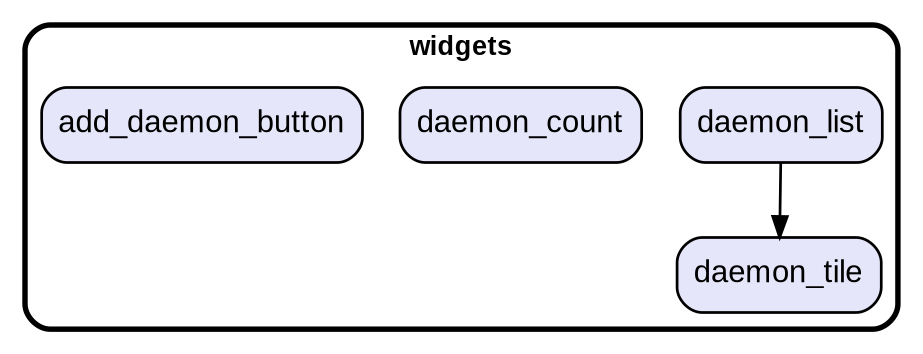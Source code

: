 digraph "" {
  graph [style=rounded fontname="Arial Black" fontsize=13 penwidth=2.6];
  node [shape=rect style="filled,rounded" fontname=Arial fontsize=15 fillcolor=Lavender penwidth=1.3];
  edge [penwidth=1.3];
  "/daemon_tile.dart" [label="daemon_tile"];
  "/daemon_list.dart" [label="daemon_list"];
  "/daemon_count.dart" [label="daemon_count"];
  "/add_daemon_button.dart" [label="add_daemon_button"];
  subgraph "cluster~" {
    label="widgets";
    "/daemon_tile.dart";
    "/daemon_list.dart";
    "/daemon_count.dart";
    "/add_daemon_button.dart";
  }
  "/daemon_list.dart" -> "/daemon_tile.dart";
}
